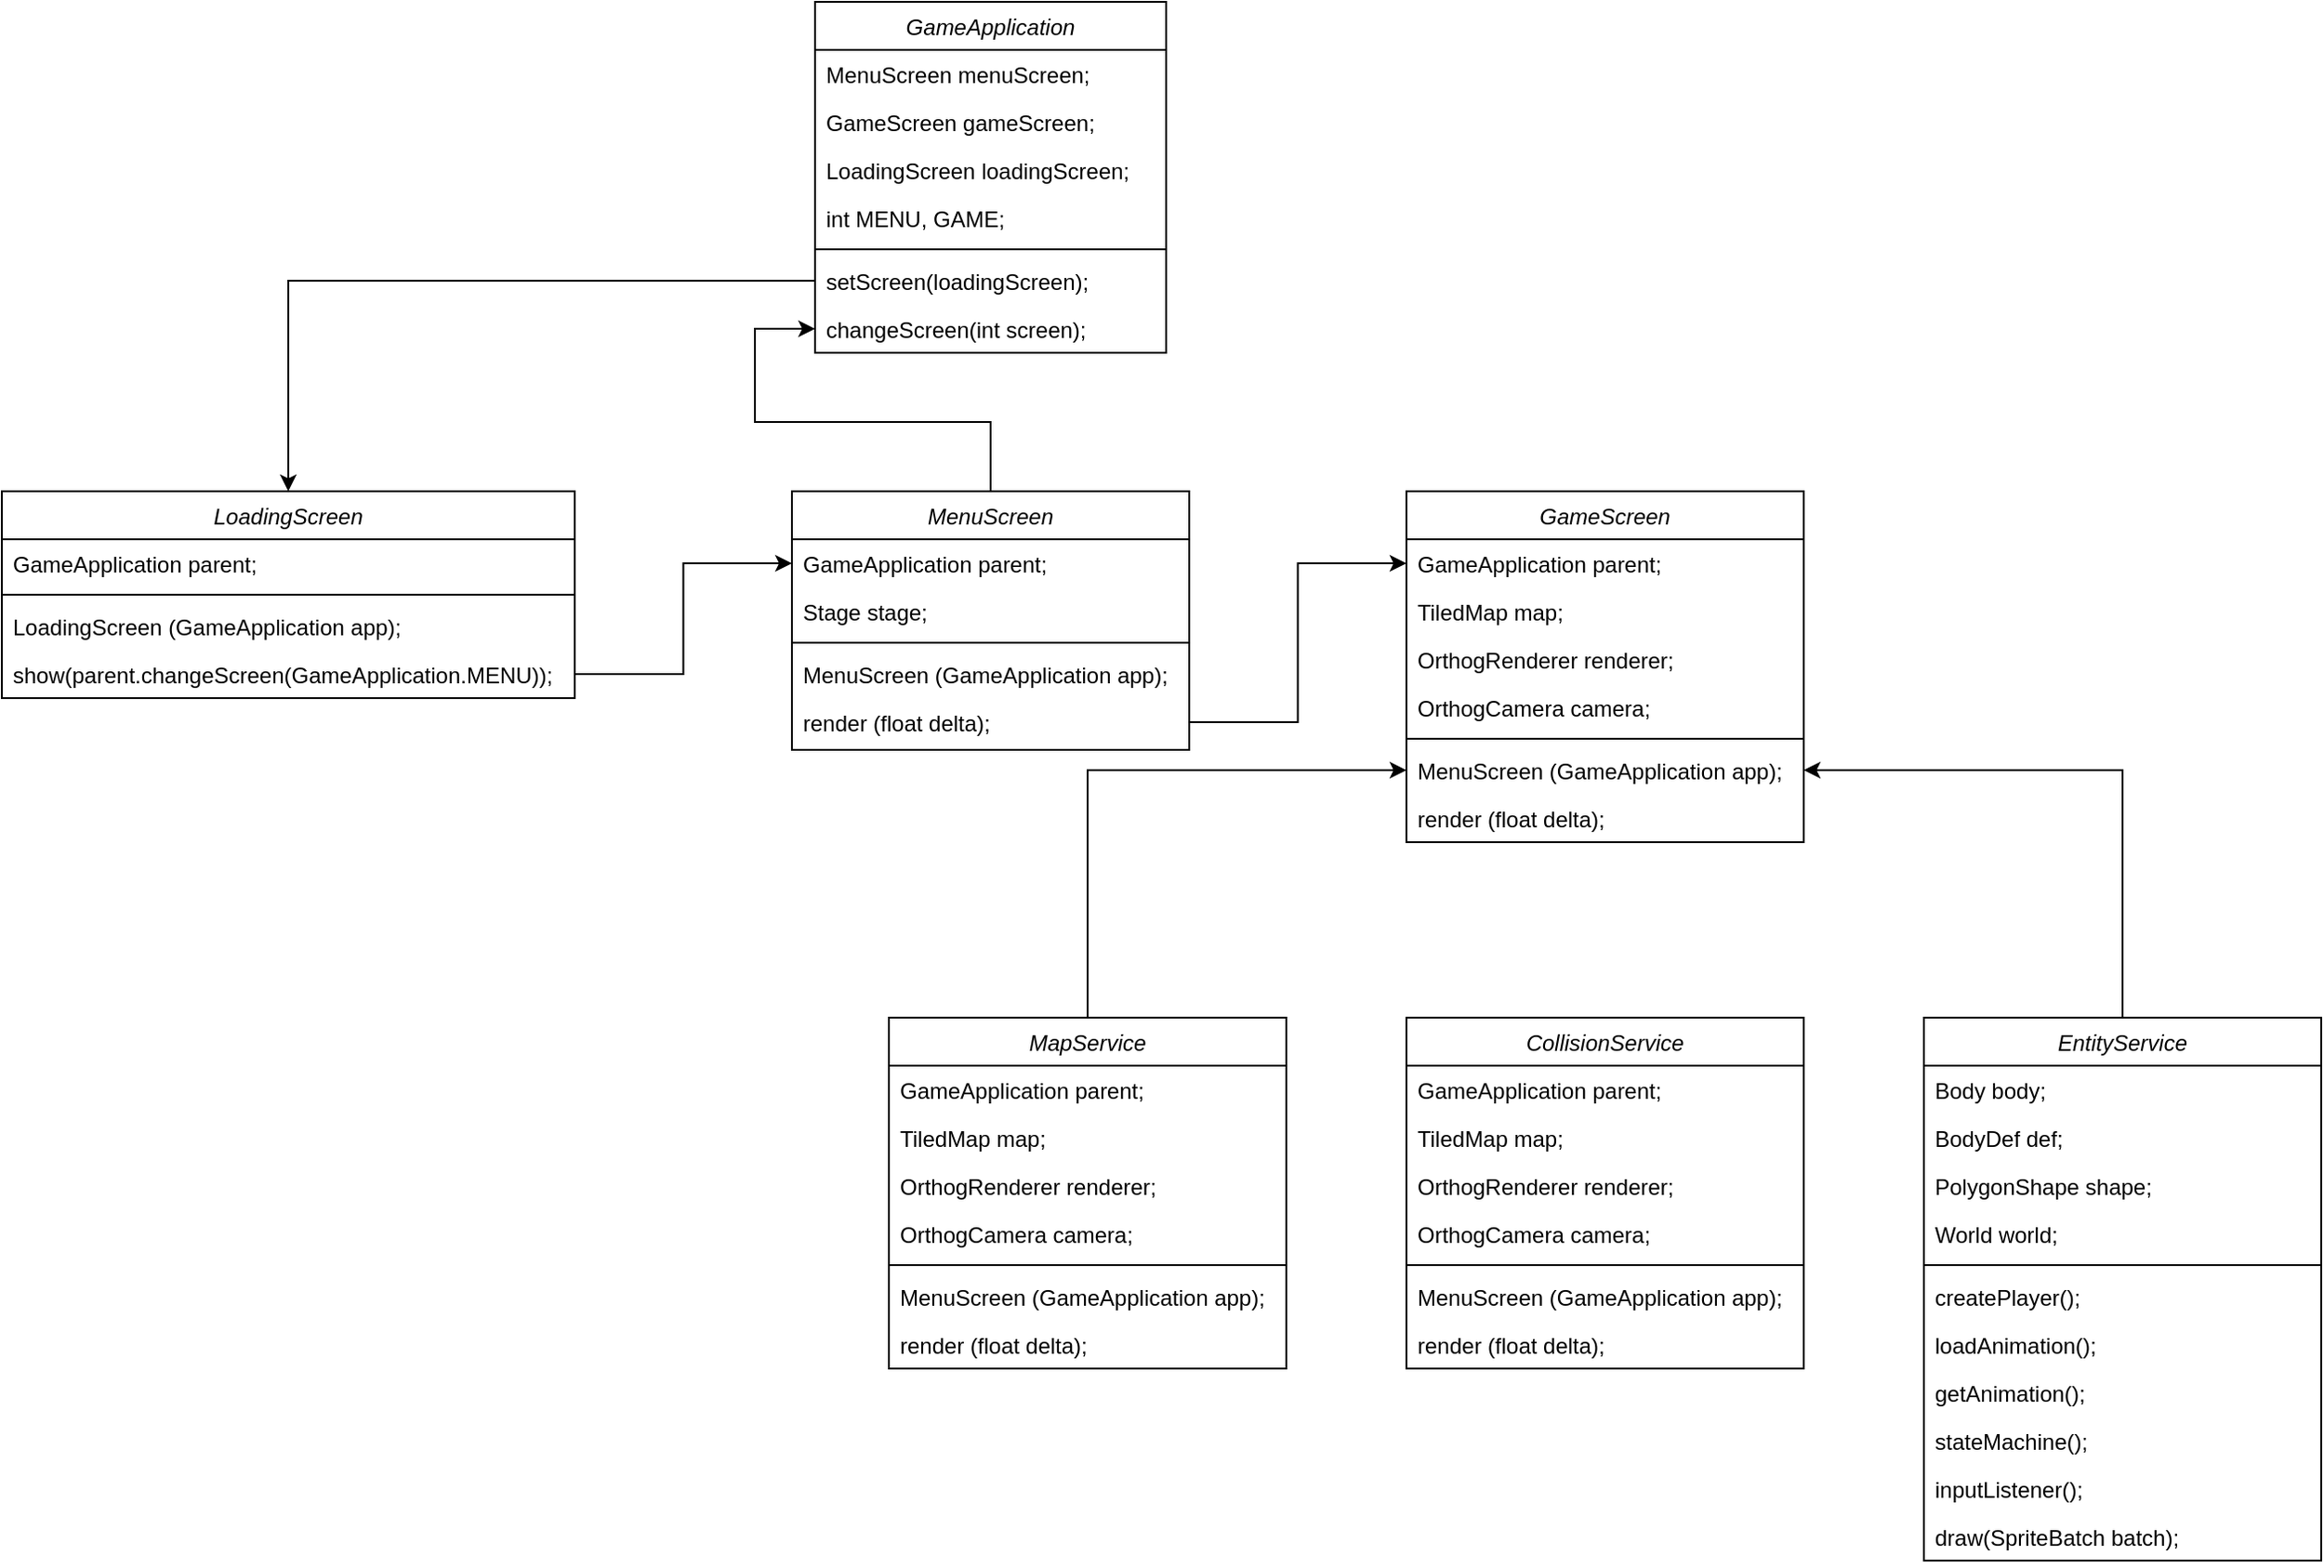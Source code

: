 <mxfile version="21.0.10" type="github">
  <diagram id="C5RBs43oDa-KdzZeNtuy" name="Page-1">
    <mxGraphModel dx="1859" dy="574" grid="1" gridSize="10" guides="1" tooltips="1" connect="1" arrows="1" fold="1" page="1" pageScale="1" pageWidth="827" pageHeight="1169" math="0" shadow="0">
      <root>
        <mxCell id="WIyWlLk6GJQsqaUBKTNV-0" />
        <mxCell id="WIyWlLk6GJQsqaUBKTNV-1" parent="WIyWlLk6GJQsqaUBKTNV-0" />
        <mxCell id="zkfFHV4jXpPFQw0GAbJ--0" value="GameApplication" style="swimlane;fontStyle=2;align=center;verticalAlign=top;childLayout=stackLayout;horizontal=1;startSize=26;horizontalStack=0;resizeParent=1;resizeLast=0;collapsible=1;marginBottom=0;rounded=0;shadow=0;strokeWidth=1;" parent="WIyWlLk6GJQsqaUBKTNV-1" vertex="1">
          <mxGeometry x="-70" y="250" width="190" height="190" as="geometry">
            <mxRectangle x="230" y="140" width="160" height="26" as="alternateBounds" />
          </mxGeometry>
        </mxCell>
        <mxCell id="zkfFHV4jXpPFQw0GAbJ--1" value="MenuScreen menuScreen;" style="text;align=left;verticalAlign=top;spacingLeft=4;spacingRight=4;overflow=hidden;rotatable=0;points=[[0,0.5],[1,0.5]];portConstraint=eastwest;" parent="zkfFHV4jXpPFQw0GAbJ--0" vertex="1">
          <mxGeometry y="26" width="190" height="26" as="geometry" />
        </mxCell>
        <mxCell id="zkfFHV4jXpPFQw0GAbJ--2" value="GameScreen gameScreen;" style="text;align=left;verticalAlign=top;spacingLeft=4;spacingRight=4;overflow=hidden;rotatable=0;points=[[0,0.5],[1,0.5]];portConstraint=eastwest;rounded=0;shadow=0;html=0;" parent="zkfFHV4jXpPFQw0GAbJ--0" vertex="1">
          <mxGeometry y="52" width="190" height="26" as="geometry" />
        </mxCell>
        <mxCell id="N3W7tn4txrfkCqCQlkfH-0" value="LoadingScreen loadingScreen;" style="text;align=left;verticalAlign=top;spacingLeft=4;spacingRight=4;overflow=hidden;rotatable=0;points=[[0,0.5],[1,0.5]];portConstraint=eastwest;rounded=0;shadow=0;html=0;" parent="zkfFHV4jXpPFQw0GAbJ--0" vertex="1">
          <mxGeometry y="78" width="190" height="26" as="geometry" />
        </mxCell>
        <mxCell id="N3W7tn4txrfkCqCQlkfH-1" value="int MENU, GAME;" style="text;align=left;verticalAlign=top;spacingLeft=4;spacingRight=4;overflow=hidden;rotatable=0;points=[[0,0.5],[1,0.5]];portConstraint=eastwest;rounded=0;shadow=0;html=0;" parent="zkfFHV4jXpPFQw0GAbJ--0" vertex="1">
          <mxGeometry y="104" width="190" height="26" as="geometry" />
        </mxCell>
        <mxCell id="zkfFHV4jXpPFQw0GAbJ--4" value="" style="line;html=1;strokeWidth=1;align=left;verticalAlign=middle;spacingTop=-1;spacingLeft=3;spacingRight=3;rotatable=0;labelPosition=right;points=[];portConstraint=eastwest;" parent="zkfFHV4jXpPFQw0GAbJ--0" vertex="1">
          <mxGeometry y="130" width="190" height="8" as="geometry" />
        </mxCell>
        <mxCell id="N3W7tn4txrfkCqCQlkfH-2" value="setScreen(loadingScreen);" style="text;align=left;verticalAlign=top;spacingLeft=4;spacingRight=4;overflow=hidden;rotatable=0;points=[[0,0.5],[1,0.5]];portConstraint=eastwest;" parent="zkfFHV4jXpPFQw0GAbJ--0" vertex="1">
          <mxGeometry y="138" width="190" height="26" as="geometry" />
        </mxCell>
        <mxCell id="zkfFHV4jXpPFQw0GAbJ--5" value="changeScreen(int screen);" style="text;align=left;verticalAlign=top;spacingLeft=4;spacingRight=4;overflow=hidden;rotatable=0;points=[[0,0.5],[1,0.5]];portConstraint=eastwest;" parent="zkfFHV4jXpPFQw0GAbJ--0" vertex="1">
          <mxGeometry y="164" width="190" height="26" as="geometry" />
        </mxCell>
        <mxCell id="zkfFHV4jXpPFQw0GAbJ--6" value="LoadingScreen" style="swimlane;fontStyle=2;align=center;verticalAlign=top;childLayout=stackLayout;horizontal=1;startSize=26;horizontalStack=0;resizeParent=1;resizeLast=0;collapsible=1;marginBottom=0;rounded=0;shadow=0;strokeWidth=1;" parent="WIyWlLk6GJQsqaUBKTNV-1" vertex="1">
          <mxGeometry x="-510" y="515" width="310" height="112" as="geometry">
            <mxRectangle x="130" y="380" width="160" height="26" as="alternateBounds" />
          </mxGeometry>
        </mxCell>
        <mxCell id="zkfFHV4jXpPFQw0GAbJ--7" value="GameApplication parent;" style="text;align=left;verticalAlign=top;spacingLeft=4;spacingRight=4;overflow=hidden;rotatable=0;points=[[0,0.5],[1,0.5]];portConstraint=eastwest;" parent="zkfFHV4jXpPFQw0GAbJ--6" vertex="1">
          <mxGeometry y="26" width="310" height="26" as="geometry" />
        </mxCell>
        <mxCell id="zkfFHV4jXpPFQw0GAbJ--9" value="" style="line;html=1;strokeWidth=1;align=left;verticalAlign=middle;spacingTop=-1;spacingLeft=3;spacingRight=3;rotatable=0;labelPosition=right;points=[];portConstraint=eastwest;" parent="zkfFHV4jXpPFQw0GAbJ--6" vertex="1">
          <mxGeometry y="52" width="310" height="8" as="geometry" />
        </mxCell>
        <mxCell id="N3W7tn4txrfkCqCQlkfH-5" value="LoadingScreen (GameApplication app);" style="text;align=left;verticalAlign=top;spacingLeft=4;spacingRight=4;overflow=hidden;rotatable=0;points=[[0,0.5],[1,0.5]];portConstraint=eastwest;fontStyle=0" parent="zkfFHV4jXpPFQw0GAbJ--6" vertex="1">
          <mxGeometry y="60" width="310" height="26" as="geometry" />
        </mxCell>
        <mxCell id="zkfFHV4jXpPFQw0GAbJ--10" value="show(parent.changeScreen(GameApplication.MENU));" style="text;align=left;verticalAlign=top;spacingLeft=4;spacingRight=4;overflow=hidden;rotatable=0;points=[[0,0.5],[1,0.5]];portConstraint=eastwest;fontStyle=0" parent="zkfFHV4jXpPFQw0GAbJ--6" vertex="1">
          <mxGeometry y="86" width="310" height="26" as="geometry" />
        </mxCell>
        <mxCell id="N3W7tn4txrfkCqCQlkfH-10" style="edgeStyle=orthogonalEdgeStyle;rounded=0;orthogonalLoop=1;jettySize=auto;html=1;entryX=0;entryY=0.5;entryDx=0;entryDy=0;" parent="WIyWlLk6GJQsqaUBKTNV-1" source="zkfFHV4jXpPFQw0GAbJ--13" target="zkfFHV4jXpPFQw0GAbJ--5" edge="1">
          <mxGeometry relative="1" as="geometry" />
        </mxCell>
        <mxCell id="zkfFHV4jXpPFQw0GAbJ--13" value="MenuScreen" style="swimlane;fontStyle=2;align=center;verticalAlign=top;childLayout=stackLayout;horizontal=1;startSize=26;horizontalStack=0;resizeParent=1;resizeLast=0;collapsible=1;marginBottom=0;rounded=0;shadow=0;strokeWidth=1;" parent="WIyWlLk6GJQsqaUBKTNV-1" vertex="1">
          <mxGeometry x="-82.5" y="515" width="215" height="140" as="geometry">
            <mxRectangle x="340" y="380" width="170" height="26" as="alternateBounds" />
          </mxGeometry>
        </mxCell>
        <mxCell id="zkfFHV4jXpPFQw0GAbJ--14" value="GameApplication parent;" style="text;align=left;verticalAlign=top;spacingLeft=4;spacingRight=4;overflow=hidden;rotatable=0;points=[[0,0.5],[1,0.5]];portConstraint=eastwest;" parent="zkfFHV4jXpPFQw0GAbJ--13" vertex="1">
          <mxGeometry y="26" width="215" height="26" as="geometry" />
        </mxCell>
        <mxCell id="N3W7tn4txrfkCqCQlkfH-9" value="Stage stage;" style="text;align=left;verticalAlign=top;spacingLeft=4;spacingRight=4;overflow=hidden;rotatable=0;points=[[0,0.5],[1,0.5]];portConstraint=eastwest;" parent="zkfFHV4jXpPFQw0GAbJ--13" vertex="1">
          <mxGeometry y="52" width="215" height="26" as="geometry" />
        </mxCell>
        <mxCell id="zkfFHV4jXpPFQw0GAbJ--15" value="" style="line;html=1;strokeWidth=1;align=left;verticalAlign=middle;spacingTop=-1;spacingLeft=3;spacingRight=3;rotatable=0;labelPosition=right;points=[];portConstraint=eastwest;" parent="zkfFHV4jXpPFQw0GAbJ--13" vertex="1">
          <mxGeometry y="78" width="215" height="8" as="geometry" />
        </mxCell>
        <mxCell id="N3W7tn4txrfkCqCQlkfH-6" value="MenuScreen (GameApplication app);" style="text;align=left;verticalAlign=top;spacingLeft=4;spacingRight=4;overflow=hidden;rotatable=0;points=[[0,0.5],[1,0.5]];portConstraint=eastwest;" parent="zkfFHV4jXpPFQw0GAbJ--13" vertex="1">
          <mxGeometry y="86" width="215" height="26" as="geometry" />
        </mxCell>
        <mxCell id="N3W7tn4txrfkCqCQlkfH-11" value="render (float delta);" style="text;align=left;verticalAlign=top;spacingLeft=4;spacingRight=4;overflow=hidden;rotatable=0;points=[[0,0.5],[1,0.5]];portConstraint=eastwest;" parent="zkfFHV4jXpPFQw0GAbJ--13" vertex="1">
          <mxGeometry y="112" width="215" height="26" as="geometry" />
        </mxCell>
        <mxCell id="N3W7tn4txrfkCqCQlkfH-4" style="edgeStyle=orthogonalEdgeStyle;rounded=0;orthogonalLoop=1;jettySize=auto;html=1;entryX=0;entryY=0.5;entryDx=0;entryDy=0;" parent="WIyWlLk6GJQsqaUBKTNV-1" source="zkfFHV4jXpPFQw0GAbJ--10" target="zkfFHV4jXpPFQw0GAbJ--14" edge="1">
          <mxGeometry relative="1" as="geometry" />
        </mxCell>
        <mxCell id="N3W7tn4txrfkCqCQlkfH-8" style="edgeStyle=orthogonalEdgeStyle;rounded=0;orthogonalLoop=1;jettySize=auto;html=1;entryX=0.5;entryY=0;entryDx=0;entryDy=0;" parent="WIyWlLk6GJQsqaUBKTNV-1" source="N3W7tn4txrfkCqCQlkfH-2" target="zkfFHV4jXpPFQw0GAbJ--6" edge="1">
          <mxGeometry relative="1" as="geometry" />
        </mxCell>
        <mxCell id="N3W7tn4txrfkCqCQlkfH-12" value="GameScreen" style="swimlane;fontStyle=2;align=center;verticalAlign=top;childLayout=stackLayout;horizontal=1;startSize=26;horizontalStack=0;resizeParent=1;resizeLast=0;collapsible=1;marginBottom=0;rounded=0;shadow=0;strokeWidth=1;" parent="WIyWlLk6GJQsqaUBKTNV-1" vertex="1">
          <mxGeometry x="250" y="515" width="215" height="190" as="geometry">
            <mxRectangle x="340" y="380" width="170" height="26" as="alternateBounds" />
          </mxGeometry>
        </mxCell>
        <mxCell id="N3W7tn4txrfkCqCQlkfH-13" value="GameApplication parent;" style="text;align=left;verticalAlign=top;spacingLeft=4;spacingRight=4;overflow=hidden;rotatable=0;points=[[0,0.5],[1,0.5]];portConstraint=eastwest;" parent="N3W7tn4txrfkCqCQlkfH-12" vertex="1">
          <mxGeometry y="26" width="215" height="26" as="geometry" />
        </mxCell>
        <mxCell id="N3W7tn4txrfkCqCQlkfH-14" value="TiledMap map;" style="text;align=left;verticalAlign=top;spacingLeft=4;spacingRight=4;overflow=hidden;rotatable=0;points=[[0,0.5],[1,0.5]];portConstraint=eastwest;" parent="N3W7tn4txrfkCqCQlkfH-12" vertex="1">
          <mxGeometry y="52" width="215" height="26" as="geometry" />
        </mxCell>
        <mxCell id="N3W7tn4txrfkCqCQlkfH-18" value="OrthogRenderer renderer;" style="text;align=left;verticalAlign=top;spacingLeft=4;spacingRight=4;overflow=hidden;rotatable=0;points=[[0,0.5],[1,0.5]];portConstraint=eastwest;" parent="N3W7tn4txrfkCqCQlkfH-12" vertex="1">
          <mxGeometry y="78" width="215" height="26" as="geometry" />
        </mxCell>
        <mxCell id="N3W7tn4txrfkCqCQlkfH-19" value="OrthogCamera camera;" style="text;align=left;verticalAlign=top;spacingLeft=4;spacingRight=4;overflow=hidden;rotatable=0;points=[[0,0.5],[1,0.5]];portConstraint=eastwest;" parent="N3W7tn4txrfkCqCQlkfH-12" vertex="1">
          <mxGeometry y="104" width="215" height="26" as="geometry" />
        </mxCell>
        <mxCell id="N3W7tn4txrfkCqCQlkfH-15" value="" style="line;html=1;strokeWidth=1;align=left;verticalAlign=middle;spacingTop=-1;spacingLeft=3;spacingRight=3;rotatable=0;labelPosition=right;points=[];portConstraint=eastwest;" parent="N3W7tn4txrfkCqCQlkfH-12" vertex="1">
          <mxGeometry y="130" width="215" height="8" as="geometry" />
        </mxCell>
        <mxCell id="N3W7tn4txrfkCqCQlkfH-16" value="MenuScreen (GameApplication app);" style="text;align=left;verticalAlign=top;spacingLeft=4;spacingRight=4;overflow=hidden;rotatable=0;points=[[0,0.5],[1,0.5]];portConstraint=eastwest;" parent="N3W7tn4txrfkCqCQlkfH-12" vertex="1">
          <mxGeometry y="138" width="215" height="26" as="geometry" />
        </mxCell>
        <mxCell id="N3W7tn4txrfkCqCQlkfH-17" value="render (float delta);" style="text;align=left;verticalAlign=top;spacingLeft=4;spacingRight=4;overflow=hidden;rotatable=0;points=[[0,0.5],[1,0.5]];portConstraint=eastwest;" parent="N3W7tn4txrfkCqCQlkfH-12" vertex="1">
          <mxGeometry y="164" width="215" height="26" as="geometry" />
        </mxCell>
        <mxCell id="N3W7tn4txrfkCqCQlkfH-21" style="edgeStyle=orthogonalEdgeStyle;rounded=0;orthogonalLoop=1;jettySize=auto;html=1;entryX=0;entryY=0.5;entryDx=0;entryDy=0;" parent="WIyWlLk6GJQsqaUBKTNV-1" source="N3W7tn4txrfkCqCQlkfH-11" target="N3W7tn4txrfkCqCQlkfH-13" edge="1">
          <mxGeometry relative="1" as="geometry" />
        </mxCell>
        <mxCell id="T2r-JKOh3-yFtqQZWspA-1" style="edgeStyle=orthogonalEdgeStyle;rounded=0;orthogonalLoop=1;jettySize=auto;html=1;entryX=0;entryY=0.5;entryDx=0;entryDy=0;" edge="1" parent="WIyWlLk6GJQsqaUBKTNV-1" source="N3W7tn4txrfkCqCQlkfH-22" target="N3W7tn4txrfkCqCQlkfH-16">
          <mxGeometry relative="1" as="geometry" />
        </mxCell>
        <mxCell id="N3W7tn4txrfkCqCQlkfH-22" value="MapService" style="swimlane;fontStyle=2;align=center;verticalAlign=top;childLayout=stackLayout;horizontal=1;startSize=26;horizontalStack=0;resizeParent=1;resizeLast=0;collapsible=1;marginBottom=0;rounded=0;shadow=0;strokeWidth=1;" parent="WIyWlLk6GJQsqaUBKTNV-1" vertex="1">
          <mxGeometry x="-30" y="800" width="215" height="190" as="geometry">
            <mxRectangle x="340" y="380" width="170" height="26" as="alternateBounds" />
          </mxGeometry>
        </mxCell>
        <mxCell id="N3W7tn4txrfkCqCQlkfH-23" value="GameApplication parent;" style="text;align=left;verticalAlign=top;spacingLeft=4;spacingRight=4;overflow=hidden;rotatable=0;points=[[0,0.5],[1,0.5]];portConstraint=eastwest;" parent="N3W7tn4txrfkCqCQlkfH-22" vertex="1">
          <mxGeometry y="26" width="215" height="26" as="geometry" />
        </mxCell>
        <mxCell id="N3W7tn4txrfkCqCQlkfH-24" value="TiledMap map;" style="text;align=left;verticalAlign=top;spacingLeft=4;spacingRight=4;overflow=hidden;rotatable=0;points=[[0,0.5],[1,0.5]];portConstraint=eastwest;" parent="N3W7tn4txrfkCqCQlkfH-22" vertex="1">
          <mxGeometry y="52" width="215" height="26" as="geometry" />
        </mxCell>
        <mxCell id="N3W7tn4txrfkCqCQlkfH-25" value="OrthogRenderer renderer;" style="text;align=left;verticalAlign=top;spacingLeft=4;spacingRight=4;overflow=hidden;rotatable=0;points=[[0,0.5],[1,0.5]];portConstraint=eastwest;" parent="N3W7tn4txrfkCqCQlkfH-22" vertex="1">
          <mxGeometry y="78" width="215" height="26" as="geometry" />
        </mxCell>
        <mxCell id="N3W7tn4txrfkCqCQlkfH-26" value="OrthogCamera camera;" style="text;align=left;verticalAlign=top;spacingLeft=4;spacingRight=4;overflow=hidden;rotatable=0;points=[[0,0.5],[1,0.5]];portConstraint=eastwest;" parent="N3W7tn4txrfkCqCQlkfH-22" vertex="1">
          <mxGeometry y="104" width="215" height="26" as="geometry" />
        </mxCell>
        <mxCell id="N3W7tn4txrfkCqCQlkfH-27" value="" style="line;html=1;strokeWidth=1;align=left;verticalAlign=middle;spacingTop=-1;spacingLeft=3;spacingRight=3;rotatable=0;labelPosition=right;points=[];portConstraint=eastwest;" parent="N3W7tn4txrfkCqCQlkfH-22" vertex="1">
          <mxGeometry y="130" width="215" height="8" as="geometry" />
        </mxCell>
        <mxCell id="N3W7tn4txrfkCqCQlkfH-28" value="MenuScreen (GameApplication app);" style="text;align=left;verticalAlign=top;spacingLeft=4;spacingRight=4;overflow=hidden;rotatable=0;points=[[0,0.5],[1,0.5]];portConstraint=eastwest;" parent="N3W7tn4txrfkCqCQlkfH-22" vertex="1">
          <mxGeometry y="138" width="215" height="26" as="geometry" />
        </mxCell>
        <mxCell id="N3W7tn4txrfkCqCQlkfH-29" value="render (float delta);" style="text;align=left;verticalAlign=top;spacingLeft=4;spacingRight=4;overflow=hidden;rotatable=0;points=[[0,0.5],[1,0.5]];portConstraint=eastwest;" parent="N3W7tn4txrfkCqCQlkfH-22" vertex="1">
          <mxGeometry y="164" width="215" height="26" as="geometry" />
        </mxCell>
        <mxCell id="N3W7tn4txrfkCqCQlkfH-30" value="CollisionService" style="swimlane;fontStyle=2;align=center;verticalAlign=top;childLayout=stackLayout;horizontal=1;startSize=26;horizontalStack=0;resizeParent=1;resizeLast=0;collapsible=1;marginBottom=0;rounded=0;shadow=0;strokeWidth=1;" parent="WIyWlLk6GJQsqaUBKTNV-1" vertex="1">
          <mxGeometry x="250" y="800" width="215" height="190" as="geometry">
            <mxRectangle x="340" y="380" width="170" height="26" as="alternateBounds" />
          </mxGeometry>
        </mxCell>
        <mxCell id="N3W7tn4txrfkCqCQlkfH-31" value="GameApplication parent;" style="text;align=left;verticalAlign=top;spacingLeft=4;spacingRight=4;overflow=hidden;rotatable=0;points=[[0,0.5],[1,0.5]];portConstraint=eastwest;" parent="N3W7tn4txrfkCqCQlkfH-30" vertex="1">
          <mxGeometry y="26" width="215" height="26" as="geometry" />
        </mxCell>
        <mxCell id="N3W7tn4txrfkCqCQlkfH-32" value="TiledMap map;" style="text;align=left;verticalAlign=top;spacingLeft=4;spacingRight=4;overflow=hidden;rotatable=0;points=[[0,0.5],[1,0.5]];portConstraint=eastwest;" parent="N3W7tn4txrfkCqCQlkfH-30" vertex="1">
          <mxGeometry y="52" width="215" height="26" as="geometry" />
        </mxCell>
        <mxCell id="N3W7tn4txrfkCqCQlkfH-33" value="OrthogRenderer renderer;" style="text;align=left;verticalAlign=top;spacingLeft=4;spacingRight=4;overflow=hidden;rotatable=0;points=[[0,0.5],[1,0.5]];portConstraint=eastwest;" parent="N3W7tn4txrfkCqCQlkfH-30" vertex="1">
          <mxGeometry y="78" width="215" height="26" as="geometry" />
        </mxCell>
        <mxCell id="N3W7tn4txrfkCqCQlkfH-34" value="OrthogCamera camera;" style="text;align=left;verticalAlign=top;spacingLeft=4;spacingRight=4;overflow=hidden;rotatable=0;points=[[0,0.5],[1,0.5]];portConstraint=eastwest;" parent="N3W7tn4txrfkCqCQlkfH-30" vertex="1">
          <mxGeometry y="104" width="215" height="26" as="geometry" />
        </mxCell>
        <mxCell id="N3W7tn4txrfkCqCQlkfH-35" value="" style="line;html=1;strokeWidth=1;align=left;verticalAlign=middle;spacingTop=-1;spacingLeft=3;spacingRight=3;rotatable=0;labelPosition=right;points=[];portConstraint=eastwest;" parent="N3W7tn4txrfkCqCQlkfH-30" vertex="1">
          <mxGeometry y="130" width="215" height="8" as="geometry" />
        </mxCell>
        <mxCell id="N3W7tn4txrfkCqCQlkfH-36" value="MenuScreen (GameApplication app);" style="text;align=left;verticalAlign=top;spacingLeft=4;spacingRight=4;overflow=hidden;rotatable=0;points=[[0,0.5],[1,0.5]];portConstraint=eastwest;" parent="N3W7tn4txrfkCqCQlkfH-30" vertex="1">
          <mxGeometry y="138" width="215" height="26" as="geometry" />
        </mxCell>
        <mxCell id="N3W7tn4txrfkCqCQlkfH-37" value="render (float delta);" style="text;align=left;verticalAlign=top;spacingLeft=4;spacingRight=4;overflow=hidden;rotatable=0;points=[[0,0.5],[1,0.5]];portConstraint=eastwest;" parent="N3W7tn4txrfkCqCQlkfH-30" vertex="1">
          <mxGeometry y="164" width="215" height="26" as="geometry" />
        </mxCell>
        <mxCell id="T2r-JKOh3-yFtqQZWspA-0" style="edgeStyle=orthogonalEdgeStyle;rounded=0;orthogonalLoop=1;jettySize=auto;html=1;entryX=1;entryY=0.5;entryDx=0;entryDy=0;" edge="1" parent="WIyWlLk6GJQsqaUBKTNV-1" source="N3W7tn4txrfkCqCQlkfH-39" target="N3W7tn4txrfkCqCQlkfH-16">
          <mxGeometry relative="1" as="geometry" />
        </mxCell>
        <mxCell id="N3W7tn4txrfkCqCQlkfH-39" value="EntityService" style="swimlane;fontStyle=2;align=center;verticalAlign=top;childLayout=stackLayout;horizontal=1;startSize=26;horizontalStack=0;resizeParent=1;resizeLast=0;collapsible=1;marginBottom=0;rounded=0;shadow=0;strokeWidth=1;" parent="WIyWlLk6GJQsqaUBKTNV-1" vertex="1">
          <mxGeometry x="530" y="800" width="215" height="294" as="geometry">
            <mxRectangle x="340" y="380" width="170" height="26" as="alternateBounds" />
          </mxGeometry>
        </mxCell>
        <mxCell id="N3W7tn4txrfkCqCQlkfH-40" value="Body body;" style="text;align=left;verticalAlign=top;spacingLeft=4;spacingRight=4;overflow=hidden;rotatable=0;points=[[0,0.5],[1,0.5]];portConstraint=eastwest;" parent="N3W7tn4txrfkCqCQlkfH-39" vertex="1">
          <mxGeometry y="26" width="215" height="26" as="geometry" />
        </mxCell>
        <mxCell id="N3W7tn4txrfkCqCQlkfH-41" value="BodyDef def;" style="text;align=left;verticalAlign=top;spacingLeft=4;spacingRight=4;overflow=hidden;rotatable=0;points=[[0,0.5],[1,0.5]];portConstraint=eastwest;" parent="N3W7tn4txrfkCqCQlkfH-39" vertex="1">
          <mxGeometry y="52" width="215" height="26" as="geometry" />
        </mxCell>
        <mxCell id="N3W7tn4txrfkCqCQlkfH-42" value="PolygonShape shape;" style="text;align=left;verticalAlign=top;spacingLeft=4;spacingRight=4;overflow=hidden;rotatable=0;points=[[0,0.5],[1,0.5]];portConstraint=eastwest;" parent="N3W7tn4txrfkCqCQlkfH-39" vertex="1">
          <mxGeometry y="78" width="215" height="26" as="geometry" />
        </mxCell>
        <mxCell id="N3W7tn4txrfkCqCQlkfH-43" value="World world;" style="text;align=left;verticalAlign=top;spacingLeft=4;spacingRight=4;overflow=hidden;rotatable=0;points=[[0,0.5],[1,0.5]];portConstraint=eastwest;" parent="N3W7tn4txrfkCqCQlkfH-39" vertex="1">
          <mxGeometry y="104" width="215" height="26" as="geometry" />
        </mxCell>
        <mxCell id="N3W7tn4txrfkCqCQlkfH-44" value="" style="line;html=1;strokeWidth=1;align=left;verticalAlign=middle;spacingTop=-1;spacingLeft=3;spacingRight=3;rotatable=0;labelPosition=right;points=[];portConstraint=eastwest;" parent="N3W7tn4txrfkCqCQlkfH-39" vertex="1">
          <mxGeometry y="130" width="215" height="8" as="geometry" />
        </mxCell>
        <mxCell id="N3W7tn4txrfkCqCQlkfH-45" value="createPlayer();" style="text;align=left;verticalAlign=top;spacingLeft=4;spacingRight=4;overflow=hidden;rotatable=0;points=[[0,0.5],[1,0.5]];portConstraint=eastwest;" parent="N3W7tn4txrfkCqCQlkfH-39" vertex="1">
          <mxGeometry y="138" width="215" height="26" as="geometry" />
        </mxCell>
        <mxCell id="N3W7tn4txrfkCqCQlkfH-46" value="loadAnimation();" style="text;align=left;verticalAlign=top;spacingLeft=4;spacingRight=4;overflow=hidden;rotatable=0;points=[[0,0.5],[1,0.5]];portConstraint=eastwest;" parent="N3W7tn4txrfkCqCQlkfH-39" vertex="1">
          <mxGeometry y="164" width="215" height="26" as="geometry" />
        </mxCell>
        <mxCell id="T2r-JKOh3-yFtqQZWspA-2" value="getAnimation();" style="text;align=left;verticalAlign=top;spacingLeft=4;spacingRight=4;overflow=hidden;rotatable=0;points=[[0,0.5],[1,0.5]];portConstraint=eastwest;" vertex="1" parent="N3W7tn4txrfkCqCQlkfH-39">
          <mxGeometry y="190" width="215" height="26" as="geometry" />
        </mxCell>
        <mxCell id="T2r-JKOh3-yFtqQZWspA-3" value="stateMachine();" style="text;align=left;verticalAlign=top;spacingLeft=4;spacingRight=4;overflow=hidden;rotatable=0;points=[[0,0.5],[1,0.5]];portConstraint=eastwest;" vertex="1" parent="N3W7tn4txrfkCqCQlkfH-39">
          <mxGeometry y="216" width="215" height="26" as="geometry" />
        </mxCell>
        <mxCell id="T2r-JKOh3-yFtqQZWspA-4" value="inputListener();" style="text;align=left;verticalAlign=top;spacingLeft=4;spacingRight=4;overflow=hidden;rotatable=0;points=[[0,0.5],[1,0.5]];portConstraint=eastwest;" vertex="1" parent="N3W7tn4txrfkCqCQlkfH-39">
          <mxGeometry y="242" width="215" height="26" as="geometry" />
        </mxCell>
        <mxCell id="T2r-JKOh3-yFtqQZWspA-5" value="draw(SpriteBatch batch);" style="text;align=left;verticalAlign=top;spacingLeft=4;spacingRight=4;overflow=hidden;rotatable=0;points=[[0,0.5],[1,0.5]];portConstraint=eastwest;" vertex="1" parent="N3W7tn4txrfkCqCQlkfH-39">
          <mxGeometry y="268" width="215" height="26" as="geometry" />
        </mxCell>
      </root>
    </mxGraphModel>
  </diagram>
</mxfile>

